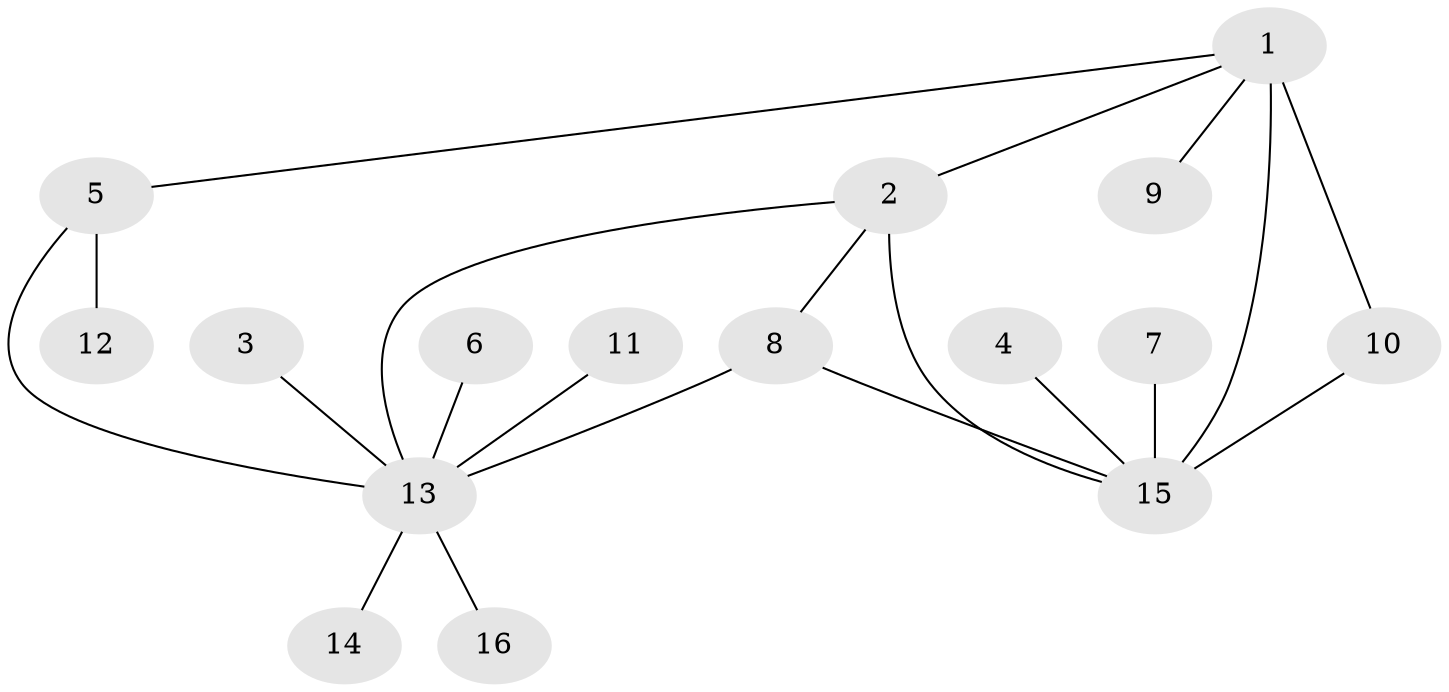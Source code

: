 // original degree distribution, {5: 0.1346153846153846, 2: 0.25, 6: 0.038461538461538464, 7: 0.019230769230769232, 11: 0.019230769230769232, 4: 0.019230769230769232, 1: 0.4807692307692308, 3: 0.038461538461538464}
// Generated by graph-tools (version 1.1) at 2025/37/03/04/25 23:37:37]
// undirected, 16 vertices, 20 edges
graph export_dot {
  node [color=gray90,style=filled];
  1;
  2;
  3;
  4;
  5;
  6;
  7;
  8;
  9;
  10;
  11;
  12;
  13;
  14;
  15;
  16;
  1 -- 2 [weight=1.0];
  1 -- 5 [weight=1.0];
  1 -- 9 [weight=1.0];
  1 -- 10 [weight=1.0];
  1 -- 15 [weight=4.0];
  2 -- 8 [weight=1.0];
  2 -- 13 [weight=1.0];
  2 -- 15 [weight=4.0];
  3 -- 13 [weight=1.0];
  4 -- 15 [weight=1.0];
  5 -- 12 [weight=1.0];
  5 -- 13 [weight=1.0];
  6 -- 13 [weight=1.0];
  7 -- 15 [weight=1.0];
  8 -- 13 [weight=1.0];
  8 -- 15 [weight=1.0];
  10 -- 15 [weight=2.0];
  11 -- 13 [weight=1.0];
  13 -- 14 [weight=1.0];
  13 -- 16 [weight=1.0];
}
